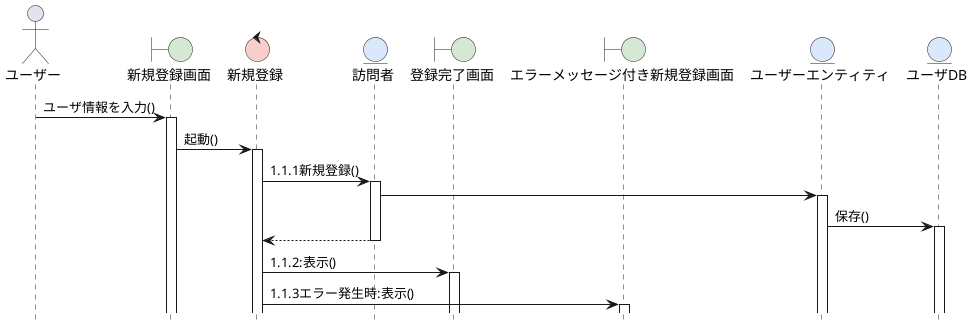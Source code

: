 @startuml Web訪問者システム-新規登録シーケンス図
hide footbox
skinparam boundaryBackgroundColor #D5E8D4
skinparam controlBackgroundColor  #F8CECC
skinparam entityBackgroundColor   #DAE8FC
 
actor ユーザー as A
boundary 新規登録画面 as B1
control 新規登録 as B2
entity 訪問者 as E
boundary 登録完了画面 as C1
boundary エラーメッセージ付き新規登録画面 as C2
entity ユーザーエンティティ as ES
entity ユーザDB as EC
 
 
A -> B1: ユーザ情報を入力()
activate B1
 
B1 -> B2: 起動()
activate B2
 
B2 -> E: 1.1.1新規登録()
activate E
 
E -> ES:
activate ES
 
ES -> EC: 保存()
activate EC
 
E --> B2:
deactivate E
 
B2 -> C1: 1.1.2:表示()
activate C1
 
B2 -> C2: 1.1.3エラー発生時:表示()
activate C2
 
@enduml
 